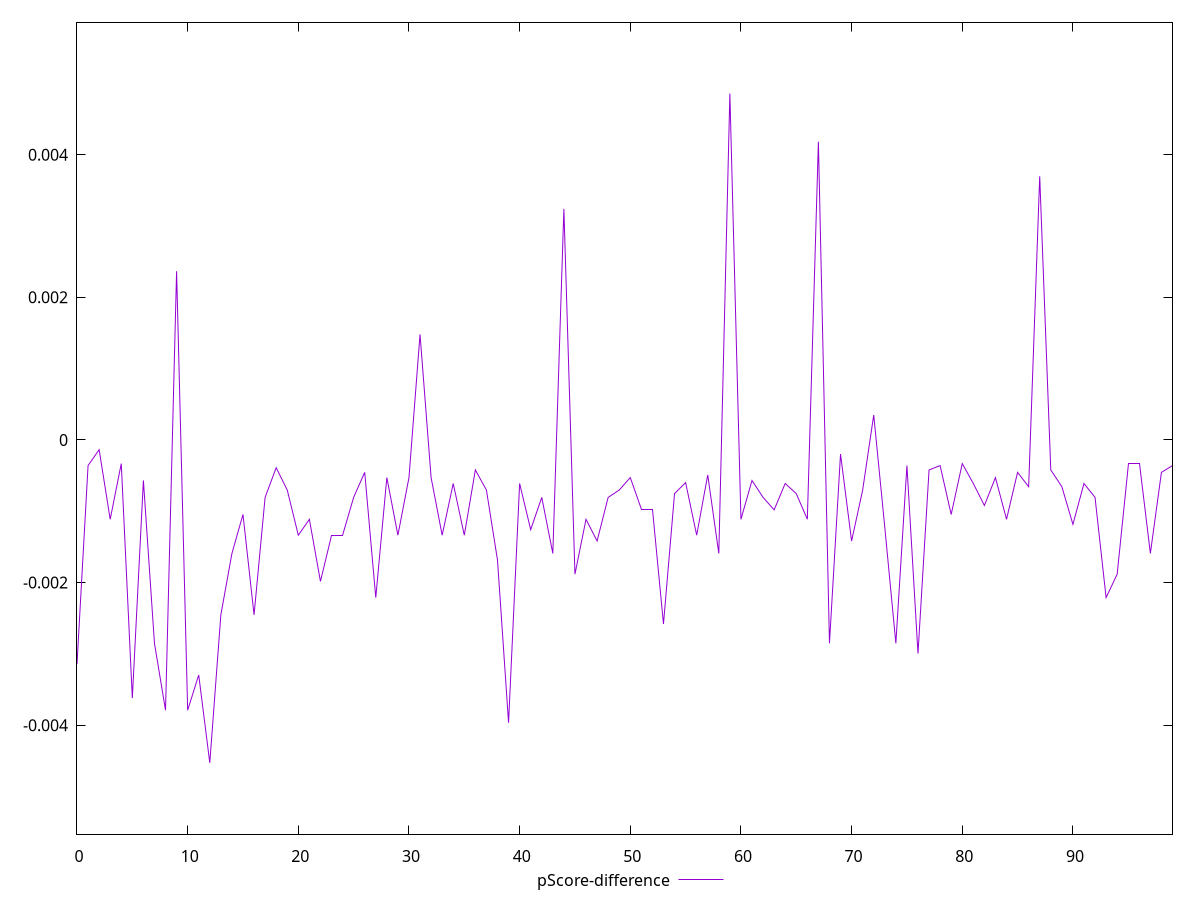 reset

$pScoreDifference <<EOF
0 -0.003142147356369751
1 -0.00035916822326642617
2 -0.0001357865971175487
3 -0.0011122158685625827
4 -0.0003312735298882652
5 -0.003618703171822224
6 -0.0005676888277665881
7 -0.0028510924889659783
8 -0.003788635213870517
9 0.0023660363038254806
10 -0.003788635213870517
11 -0.003295564067173573
12 -0.004526535494477901
13 -0.0024523661530402308
14 -0.0015908907641972725
15 -0.0010445663176162912
16 -0.0024523661530403418
17 -0.000804916819314494
18 -0.0003888839121699572
19 -0.000702286973820021
20 -0.0013353420796071713
21 -0.0011122158685625827
22 -0.0019824163247981197
23 -0.0013353420796071713
24 -0.0013353420796071713
25 -0.000804916819314494
26 -0.0004541062101750537
27 -0.002210544550301785
28 -0.0005276124287859618
29 -0.0013353420796071713
30 -0.0005276124287860728
31 0.0014796308990092655
32 -0.0005276124287860728
33 -0.0013353420796071713
34 -0.0006100993525144371
35 -0.0013353420796071713
36 -0.00042050216983091637
37 -0.000702286973820021
38 -0.0016837637050646226
39 -0.0039642812199669475
40 -0.0006100993525144371
41 -0.0012575017722116222
42 -0.000804916819314494
43 -0.0015908907641973835
44 0.003239727129882408
45 -0.0018816751517508612
46 -0.0011122158685625827
47 -0.001416784461835796
48 -0.000804916819314494
49 -0.000702286973820021
50 -0.0005276124287860728
51 -0.0009801110563519844
52 -0.0009801110563519844
53 -0.0025803692099417574
54 -0.0007522494795817458
55 -0.0005974907917115635
56 -0.0013353420796071713
57 -0.0004897808432612338
58 -0.0015908907641973835
59 0.004856095439541019
60 -0.0011122158685625827
61 -0.0005676888277665881
62 -0.000804916819314494
63 -0.0009801110563519844
64 -0.0006100993525144371
65 -0.0007522494795817458
66 -0.0011122158685625827
67 0.004180911427837053
68 -0.0028510924889659783
69 -0.00019779514911699714
70 -0.001416784461835796
71 -0.000702286973820021
72 0.0003501334896711672
73 -0.001225256415974929
74 -0.0028510924889659783
75 -0.00035916822326642617
76 -0.002994025420940294
77 -0.00042050216983091637
78 -0.00035916822326642617
79 -0.0010445663176162912
80 -0.0003312735298882652
81 -0.0006100993525144371
82 -0.0009187501882677029
83 -0.0005276124287860728
84 -0.0011122158685625827
85 -0.0004541062101750537
86 -0.0006549347150142104
87 0.0036973680837035783
88 -0.00042050216983091637
89 -0.0006549347150142104
90 -0.001183160487339352
91 -0.0006100993525144371
92 -0.000804916819314494
93 -0.002210544550301785
94 -0.0018816751517509722
95 -0.0003312735298882652
96 -0.0003312735298882652
97 -0.0015908907641973835
98 -0.0004541062101750537
99 -0.00035916822326642617
EOF

set key outside below
set xrange [0:99]
set yrange [-0.005526535494477901:0.005856095439541019]
set trange [-0.005526535494477901:0.005856095439541019]
set terminal svg size 640, 500 enhanced background rgb 'white'
set output "report_00011_2021-02-09T10:53:21.242Z/max-potential-fid/samples/pages+cached+noadtech+nomedia+nocss/pScore-difference/values.svg"

plot $pScoreDifference title "pScore-difference" with line

reset
